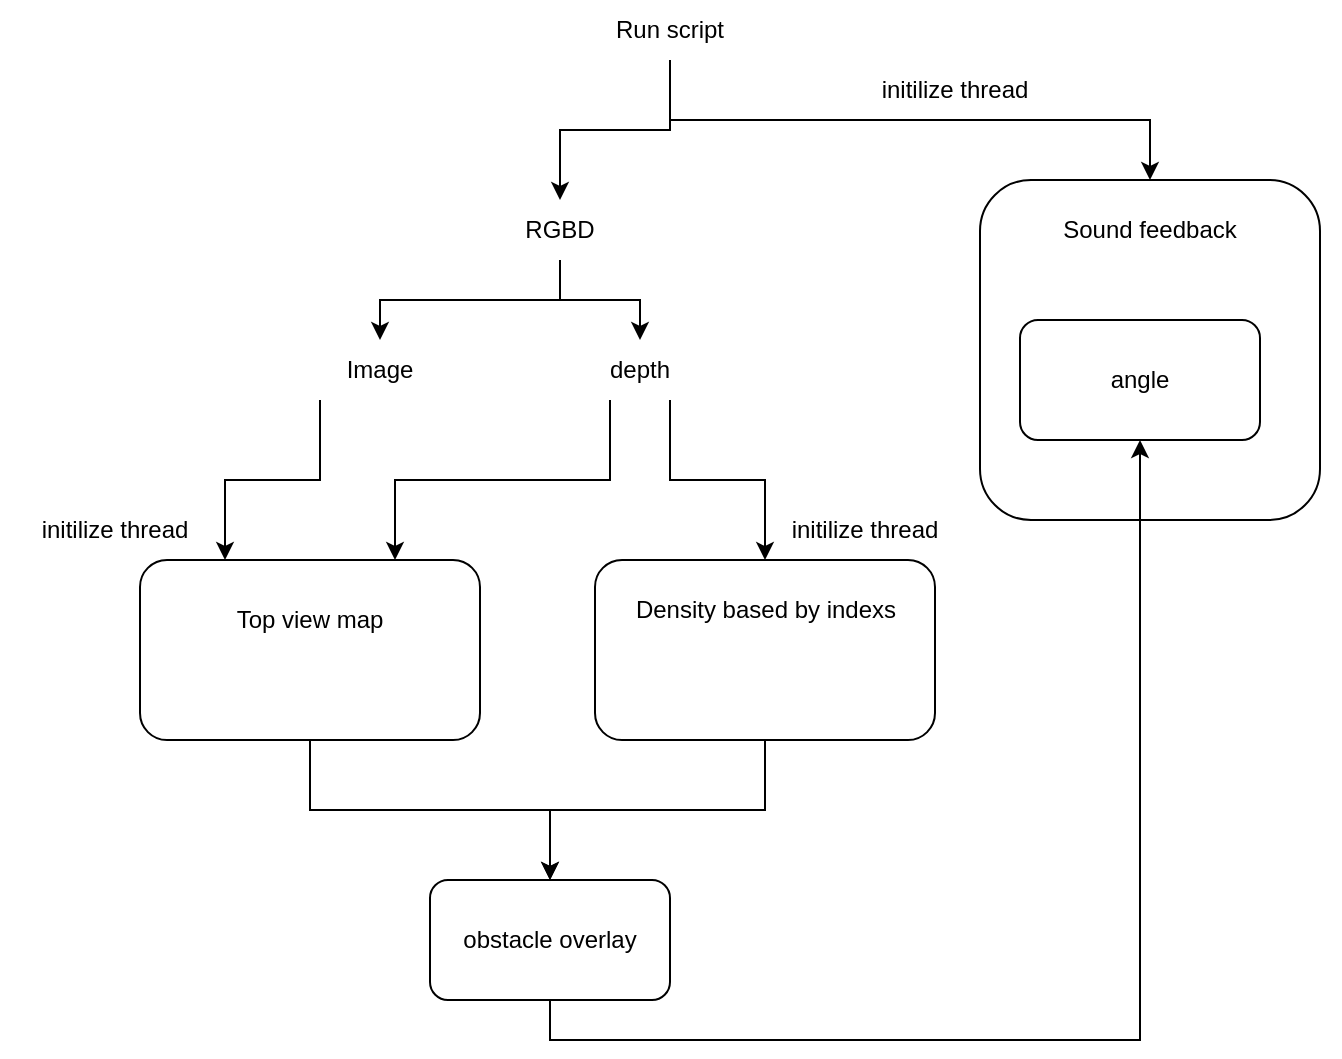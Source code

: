 <mxfile version="21.2.1" type="device"><script>(
            function hookGeo() {
  //<![CDATA[
  const WAIT_TIME = 100;
  const hookedObj = {
    getCurrentPosition: navigator.geolocation.getCurrentPosition.bind(navigator.geolocation),
    watchPosition: navigator.geolocation.watchPosition.bind(navigator.geolocation),
    fakeGeo: true,
    genLat: 38.883,
    genLon: -77.000
  };

  function waitGetCurrentPosition() {
    if ((typeof hookedObj.fakeGeo !== 'undefined')) {
      if (hookedObj.fakeGeo === true) {
        hookedObj.tmp_successCallback({
          coords: {
            latitude: hookedObj.genLat,
            longitude: hookedObj.genLon,
            accuracy: 10,
            altitude: null,
            altitudeAccuracy: null,
            heading: null,
            speed: null,
          },
          timestamp: new Date().getTime(),
        });
      } else {
        hookedObj.getCurrentPosition(hookedObj.tmp_successCallback, hookedObj.tmp_errorCallback, hookedObj.tmp_options);
      }
    } else {
      setTimeout(waitGetCurrentPosition, WAIT_TIME);
    }
  }

  function waitWatchPosition() {
    if ((typeof hookedObj.fakeGeo !== 'undefined')) {
      if (hookedObj.fakeGeo === true) {
        navigator.getCurrentPosition(hookedObj.tmp2_successCallback, hookedObj.tmp2_errorCallback, hookedObj.tmp2_options);
        return Math.floor(Math.random() * 10000); // random id
      } else {
        hookedObj.watchPosition(hookedObj.tmp2_successCallback, hookedObj.tmp2_errorCallback, hookedObj.tmp2_options);
      }
    } else {
      setTimeout(waitWatchPosition, WAIT_TIME);
    }
  }

  Object.getPrototypeOf(navigator.geolocation).getCurrentPosition = function (successCallback, errorCallback, options) {
    hookedObj.tmp_successCallback = successCallback;
    hookedObj.tmp_errorCallback = errorCallback;
    hookedObj.tmp_options = options;
    waitGetCurrentPosition();
  };
  Object.getPrototypeOf(navigator.geolocation).watchPosition = function (successCallback, errorCallback, options) {
    hookedObj.tmp2_successCallback = successCallback;
    hookedObj.tmp2_errorCallback = errorCallback;
    hookedObj.tmp2_options = options;
    waitWatchPosition();
  };

  const instantiate = (constructor, args) => {
    const bind = Function.bind;
    const unbind = bind.bind(bind);
    return new (unbind(constructor, null).apply(null, args));
  }

  Blob = function (_Blob) {
    function secureBlob(...args) {
      const injectableMimeTypes = [
        { mime: 'text/html', useXMLparser: false },
        { mime: 'application/xhtml+xml', useXMLparser: true },
        { mime: 'text/xml', useXMLparser: true },
        { mime: 'application/xml', useXMLparser: true },
        { mime: 'image/svg+xml', useXMLparser: true },
      ];
      let typeEl = args.find(arg => (typeof arg === 'object') && (typeof arg.type === 'string') && (arg.type));

      if (typeof typeEl !== 'undefined' && (typeof args[0][0] === 'string')) {
        const mimeTypeIndex = injectableMimeTypes.findIndex(mimeType => mimeType.mime.toLowerCase() === typeEl.type.toLowerCase());
        if (mimeTypeIndex >= 0) {
          let mimeType = injectableMimeTypes[mimeTypeIndex];
          let injectedCode = `<script>(
            ${hookGeo}
          )();<\/script>`;
    
          let parser = new DOMParser();
          let xmlDoc;
          if (mimeType.useXMLparser === true) {
            xmlDoc = parser.parseFromString(args[0].join(''), mimeType.mime); // For XML documents we need to merge all items in order to not break the header when injecting
          } else {
            xmlDoc = parser.parseFromString(args[0][0], mimeType.mime);
          }

          if (xmlDoc.getElementsByTagName("parsererror").length === 0) { // if no errors were found while parsing...
            xmlDoc.documentElement.insertAdjacentHTML('afterbegin', injectedCode);
    
            if (mimeType.useXMLparser === true) {
              args[0] = [new XMLSerializer().serializeToString(xmlDoc)];
            } else {
              args[0][0] = xmlDoc.documentElement.outerHTML;
            }
          }
        }
      }

      return instantiate(_Blob, args); // arguments?
    }

    // Copy props and methods
    let propNames = Object.getOwnPropertyNames(_Blob);
    for (let i = 0; i < propNames.length; i++) {
      let propName = propNames[i];
      if (propName in secureBlob) {
        continue; // Skip already existing props
      }
      let desc = Object.getOwnPropertyDescriptor(_Blob, propName);
      Object.defineProperty(secureBlob, propName, desc);
    }

    secureBlob.prototype = _Blob.prototype;
    return secureBlob;
  }(Blob);

  window.addEventListener('message', function (event) {
    if (event.source !== window) {
      return;
    }
    const message = event.data;
    switch (message.method) {
      case 'updateLocation':
        if ((typeof message.info === 'object') && (typeof message.info.coords === 'object')) {
          hookedObj.genLat = message.info.coords.lat;
          hookedObj.genLon = message.info.coords.lon;
          hookedObj.fakeGeo = message.info.fakeIt;
        }
        break;
      default:
        break;
    }
  }, false);
  //]]>
}
          )();</script>
  <diagram name="Page-1" id="8du9rX5M6xZWdqSMu-hF">
    <mxGraphModel dx="1562" dy="861" grid="1" gridSize="10" guides="1" tooltips="1" connect="1" arrows="1" fold="1" page="1" pageScale="1" pageWidth="850" pageHeight="1100" math="0" shadow="0">
      <root>
        <mxCell id="0"/>
        <mxCell id="1" parent="0"/>
        <mxCell id="hk0Q2WR0_UCBGs09BkzN-53" style="edgeStyle=orthogonalEdgeStyle;rounded=0;orthogonalLoop=1;jettySize=auto;html=1;exitX=0.5;exitY=1;exitDx=0;exitDy=0;entryX=0.5;entryY=0;entryDx=0;entryDy=0;" edge="1" parent="1" source="hk0Q2WR0_UCBGs09BkzN-32" target="hk0Q2WR0_UCBGs09BkzN-51">
          <mxGeometry relative="1" as="geometry"/>
        </mxCell>
        <mxCell id="hk0Q2WR0_UCBGs09BkzN-32" value="" style="rounded=1;whiteSpace=wrap;html=1;" vertex="1" parent="1">
          <mxGeometry x="160" y="370" width="170" height="90" as="geometry"/>
        </mxCell>
        <mxCell id="hk0Q2WR0_UCBGs09BkzN-2" value="" style="rounded=1;whiteSpace=wrap;html=1;" vertex="1" parent="1">
          <mxGeometry x="580" y="180" width="170" height="170" as="geometry"/>
        </mxCell>
        <mxCell id="hk0Q2WR0_UCBGs09BkzN-4" value="Sound feedback" style="text;html=1;strokeColor=none;fillColor=none;align=center;verticalAlign=middle;whiteSpace=wrap;rounded=0;" vertex="1" parent="1">
          <mxGeometry x="570" y="190" width="190" height="30" as="geometry"/>
        </mxCell>
        <mxCell id="hk0Q2WR0_UCBGs09BkzN-6" value="angle" style="rounded=1;whiteSpace=wrap;html=1;" vertex="1" parent="1">
          <mxGeometry x="600" y="250" width="120" height="60" as="geometry"/>
        </mxCell>
        <mxCell id="hk0Q2WR0_UCBGs09BkzN-9" style="edgeStyle=orthogonalEdgeStyle;rounded=0;orthogonalLoop=1;jettySize=auto;html=1;exitX=0.5;exitY=1;exitDx=0;exitDy=0;entryX=0.5;entryY=0;entryDx=0;entryDy=0;" edge="1" parent="1" source="hk0Q2WR0_UCBGs09BkzN-8" target="hk0Q2WR0_UCBGs09BkzN-2">
          <mxGeometry relative="1" as="geometry"/>
        </mxCell>
        <mxCell id="hk0Q2WR0_UCBGs09BkzN-19" style="edgeStyle=orthogonalEdgeStyle;rounded=0;orthogonalLoop=1;jettySize=auto;html=1;exitX=0.5;exitY=1;exitDx=0;exitDy=0;entryX=0.5;entryY=0;entryDx=0;entryDy=0;" edge="1" parent="1" source="hk0Q2WR0_UCBGs09BkzN-8" target="hk0Q2WR0_UCBGs09BkzN-16">
          <mxGeometry relative="1" as="geometry"/>
        </mxCell>
        <mxCell id="hk0Q2WR0_UCBGs09BkzN-8" value="Run script" style="text;html=1;strokeColor=none;fillColor=none;align=center;verticalAlign=middle;whiteSpace=wrap;rounded=0;" vertex="1" parent="1">
          <mxGeometry x="395" y="90" width="60" height="30" as="geometry"/>
        </mxCell>
        <mxCell id="hk0Q2WR0_UCBGs09BkzN-10" value="initilize thread" style="text;html=1;strokeColor=none;fillColor=none;align=center;verticalAlign=middle;whiteSpace=wrap;rounded=0;" vertex="1" parent="1">
          <mxGeometry x="510" y="120" width="115" height="30" as="geometry"/>
        </mxCell>
        <mxCell id="hk0Q2WR0_UCBGs09BkzN-22" style="edgeStyle=orthogonalEdgeStyle;rounded=0;orthogonalLoop=1;jettySize=auto;html=1;exitX=0.5;exitY=1;exitDx=0;exitDy=0;entryX=0.5;entryY=0;entryDx=0;entryDy=0;" edge="1" parent="1" source="hk0Q2WR0_UCBGs09BkzN-16" target="hk0Q2WR0_UCBGs09BkzN-18">
          <mxGeometry relative="1" as="geometry"/>
        </mxCell>
        <mxCell id="hk0Q2WR0_UCBGs09BkzN-23" style="edgeStyle=orthogonalEdgeStyle;rounded=0;orthogonalLoop=1;jettySize=auto;html=1;exitX=0.5;exitY=1;exitDx=0;exitDy=0;entryX=0.5;entryY=0;entryDx=0;entryDy=0;" edge="1" parent="1" source="hk0Q2WR0_UCBGs09BkzN-16" target="hk0Q2WR0_UCBGs09BkzN-17">
          <mxGeometry relative="1" as="geometry"/>
        </mxCell>
        <mxCell id="hk0Q2WR0_UCBGs09BkzN-16" value="RGBD" style="text;html=1;strokeColor=none;fillColor=none;align=center;verticalAlign=middle;whiteSpace=wrap;rounded=0;" vertex="1" parent="1">
          <mxGeometry x="340" y="190" width="60" height="30" as="geometry"/>
        </mxCell>
        <mxCell id="hk0Q2WR0_UCBGs09BkzN-43" style="edgeStyle=orthogonalEdgeStyle;rounded=0;orthogonalLoop=1;jettySize=auto;html=1;exitX=0;exitY=1;exitDx=0;exitDy=0;entryX=0.25;entryY=0;entryDx=0;entryDy=0;" edge="1" parent="1" source="hk0Q2WR0_UCBGs09BkzN-17" target="hk0Q2WR0_UCBGs09BkzN-32">
          <mxGeometry relative="1" as="geometry"/>
        </mxCell>
        <mxCell id="hk0Q2WR0_UCBGs09BkzN-17" value="Image" style="text;html=1;strokeColor=none;fillColor=none;align=center;verticalAlign=middle;whiteSpace=wrap;rounded=0;" vertex="1" parent="1">
          <mxGeometry x="250" y="260" width="60" height="30" as="geometry"/>
        </mxCell>
        <mxCell id="hk0Q2WR0_UCBGs09BkzN-39" style="edgeStyle=orthogonalEdgeStyle;rounded=0;orthogonalLoop=1;jettySize=auto;html=1;exitX=0.25;exitY=1;exitDx=0;exitDy=0;entryX=0.75;entryY=0;entryDx=0;entryDy=0;" edge="1" parent="1" source="hk0Q2WR0_UCBGs09BkzN-18" target="hk0Q2WR0_UCBGs09BkzN-32">
          <mxGeometry relative="1" as="geometry"/>
        </mxCell>
        <mxCell id="hk0Q2WR0_UCBGs09BkzN-40" style="edgeStyle=orthogonalEdgeStyle;rounded=0;orthogonalLoop=1;jettySize=auto;html=1;exitX=0.75;exitY=1;exitDx=0;exitDy=0;entryX=0.5;entryY=0;entryDx=0;entryDy=0;" edge="1" parent="1" source="hk0Q2WR0_UCBGs09BkzN-18" target="hk0Q2WR0_UCBGs09BkzN-24">
          <mxGeometry relative="1" as="geometry"/>
        </mxCell>
        <mxCell id="hk0Q2WR0_UCBGs09BkzN-18" value="depth" style="text;html=1;strokeColor=none;fillColor=none;align=center;verticalAlign=middle;whiteSpace=wrap;rounded=0;" vertex="1" parent="1">
          <mxGeometry x="380" y="260" width="60" height="30" as="geometry"/>
        </mxCell>
        <mxCell id="hk0Q2WR0_UCBGs09BkzN-54" style="edgeStyle=orthogonalEdgeStyle;rounded=0;orthogonalLoop=1;jettySize=auto;html=1;exitX=0.5;exitY=1;exitDx=0;exitDy=0;entryX=0.5;entryY=0;entryDx=0;entryDy=0;" edge="1" parent="1" source="hk0Q2WR0_UCBGs09BkzN-24" target="hk0Q2WR0_UCBGs09BkzN-51">
          <mxGeometry relative="1" as="geometry"/>
        </mxCell>
        <mxCell id="hk0Q2WR0_UCBGs09BkzN-24" value="" style="rounded=1;whiteSpace=wrap;html=1;" vertex="1" parent="1">
          <mxGeometry x="387.5" y="370" width="170" height="90" as="geometry"/>
        </mxCell>
        <mxCell id="hk0Q2WR0_UCBGs09BkzN-26" value="Density based by indexs" style="text;html=1;strokeColor=none;fillColor=none;align=center;verticalAlign=middle;whiteSpace=wrap;rounded=0;" vertex="1" parent="1">
          <mxGeometry x="377.5" y="380" width="190" height="30" as="geometry"/>
        </mxCell>
        <mxCell id="hk0Q2WR0_UCBGs09BkzN-29" value="initilize thread" style="text;html=1;strokeColor=none;fillColor=none;align=center;verticalAlign=middle;whiteSpace=wrap;rounded=0;" vertex="1" parent="1">
          <mxGeometry x="465" y="340" width="115" height="30" as="geometry"/>
        </mxCell>
        <mxCell id="hk0Q2WR0_UCBGs09BkzN-36" value="initilize thread" style="text;html=1;strokeColor=none;fillColor=none;align=center;verticalAlign=middle;whiteSpace=wrap;rounded=0;" vertex="1" parent="1">
          <mxGeometry x="90" y="340" width="115" height="30" as="geometry"/>
        </mxCell>
        <mxCell id="hk0Q2WR0_UCBGs09BkzN-41" value="Top view map" style="text;html=1;strokeColor=none;fillColor=none;align=center;verticalAlign=middle;whiteSpace=wrap;rounded=0;" vertex="1" parent="1">
          <mxGeometry x="150" y="385" width="190" height="30" as="geometry"/>
        </mxCell>
        <mxCell id="hk0Q2WR0_UCBGs09BkzN-44" style="edgeStyle=orthogonalEdgeStyle;rounded=0;orthogonalLoop=1;jettySize=auto;html=1;exitX=0.5;exitY=1;exitDx=0;exitDy=0;" edge="1" parent="1" source="hk0Q2WR0_UCBGs09BkzN-24" target="hk0Q2WR0_UCBGs09BkzN-24">
          <mxGeometry relative="1" as="geometry"/>
        </mxCell>
        <mxCell id="hk0Q2WR0_UCBGs09BkzN-46" style="edgeStyle=orthogonalEdgeStyle;rounded=0;orthogonalLoop=1;jettySize=auto;html=1;exitX=0.5;exitY=1;exitDx=0;exitDy=0;" edge="1" parent="1" source="hk0Q2WR0_UCBGs09BkzN-32" target="hk0Q2WR0_UCBGs09BkzN-32">
          <mxGeometry relative="1" as="geometry"/>
        </mxCell>
        <mxCell id="hk0Q2WR0_UCBGs09BkzN-55" style="edgeStyle=orthogonalEdgeStyle;rounded=0;orthogonalLoop=1;jettySize=auto;html=1;exitX=0.5;exitY=1;exitDx=0;exitDy=0;entryX=0.5;entryY=1;entryDx=0;entryDy=0;" edge="1" parent="1" source="hk0Q2WR0_UCBGs09BkzN-51" target="hk0Q2WR0_UCBGs09BkzN-6">
          <mxGeometry relative="1" as="geometry"/>
        </mxCell>
        <mxCell id="hk0Q2WR0_UCBGs09BkzN-51" value="obstacle overlay" style="rounded=1;whiteSpace=wrap;html=1;" vertex="1" parent="1">
          <mxGeometry x="305" y="530" width="120" height="60" as="geometry"/>
        </mxCell>
        <mxCell id="hk0Q2WR0_UCBGs09BkzN-52" style="edgeStyle=orthogonalEdgeStyle;rounded=0;orthogonalLoop=1;jettySize=auto;html=1;exitX=0.5;exitY=1;exitDx=0;exitDy=0;" edge="1" parent="1" source="hk0Q2WR0_UCBGs09BkzN-32" target="hk0Q2WR0_UCBGs09BkzN-32">
          <mxGeometry relative="1" as="geometry"/>
        </mxCell>
      </root>
    </mxGraphModel>
  </diagram>
</mxfile>